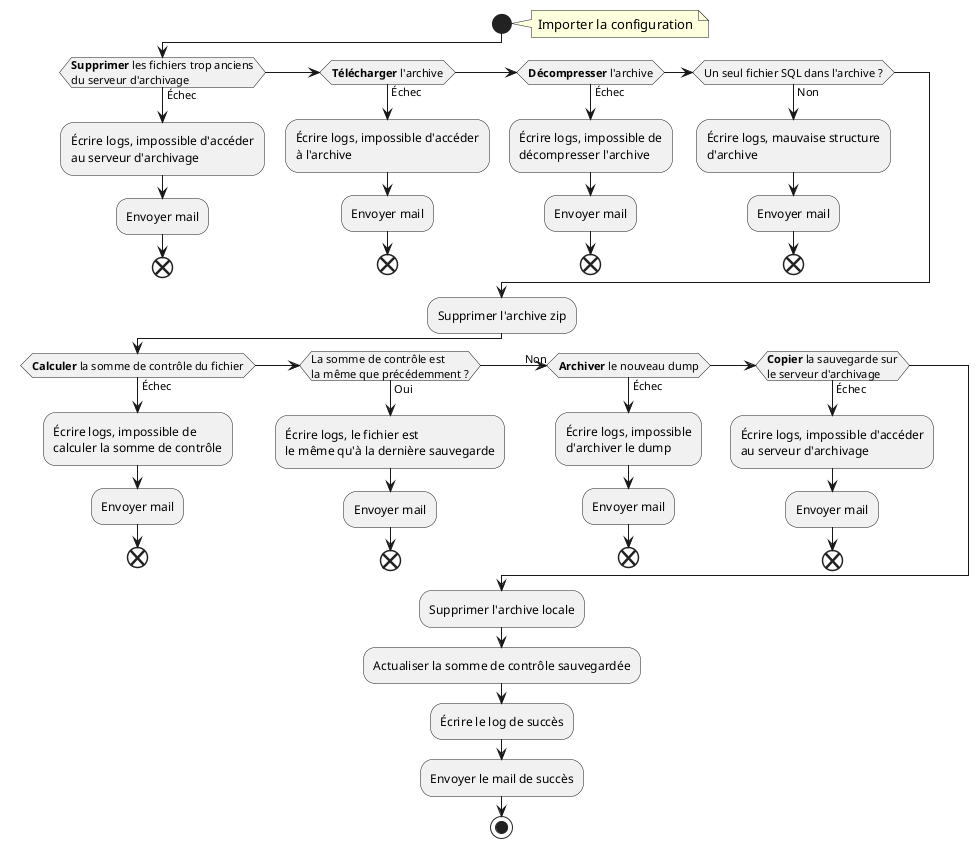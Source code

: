 @startuml

'!pragma useVerticalIf on
skinparam ConditionEndStyle hline

start
note right: Importer la configuration

if (**Supprimer** les fichiers trop anciens
du serveur d'archivage) then (Échec)
    :Écrire logs, impossible d'accéder
    au serveur d'archivage;
    :Envoyer mail;
    end
elseif (**Télécharger** l'archive) then (Échec)
    :Écrire logs, impossible d'accéder
    à l'archive;
    :Envoyer mail;
    end
elseif (**Décompresser** l'archive) then (Échec)
    :Écrire logs, impossible de
    décompresser l'archive;
    :Envoyer mail;
    end
elseif (Un seul fichier SQL dans l'archive ?) then (Non)
    :Écrire logs, mauvaise structure
    d'archive;
    :Envoyer mail;
    end
endif

:Supprimer l'archive zip;

if (**Calculer** la somme de contrôle du fichier) then (Échec)
    :Écrire logs, impossible de
    calculer la somme de contrôle;
    :Envoyer mail;
    end
elseif (La somme de contrôle est
la même que précédemment ?) then (Oui)
    :Écrire logs, le fichier est
    le même qu'à la dernière sauvegarde;
    :Envoyer mail;
    end
(Non) elseif (**Archiver** le nouveau dump) then (Échec)
    :Écrire logs, impossible
    d'archiver le dump;
    :Envoyer mail;
    end
elseif (**Copier** la sauvegarde sur
le serveur d'archivage) then (Échec)
    :Écrire logs, impossible d'accéder
    au serveur d'archivage;
    :Envoyer mail;
    end
endif

:Supprimer l'archive locale;
:Actualiser la somme de contrôle sauvegardée;
:Écrire le log de succès;
:Envoyer le mail de succès;

stop

@enduml
